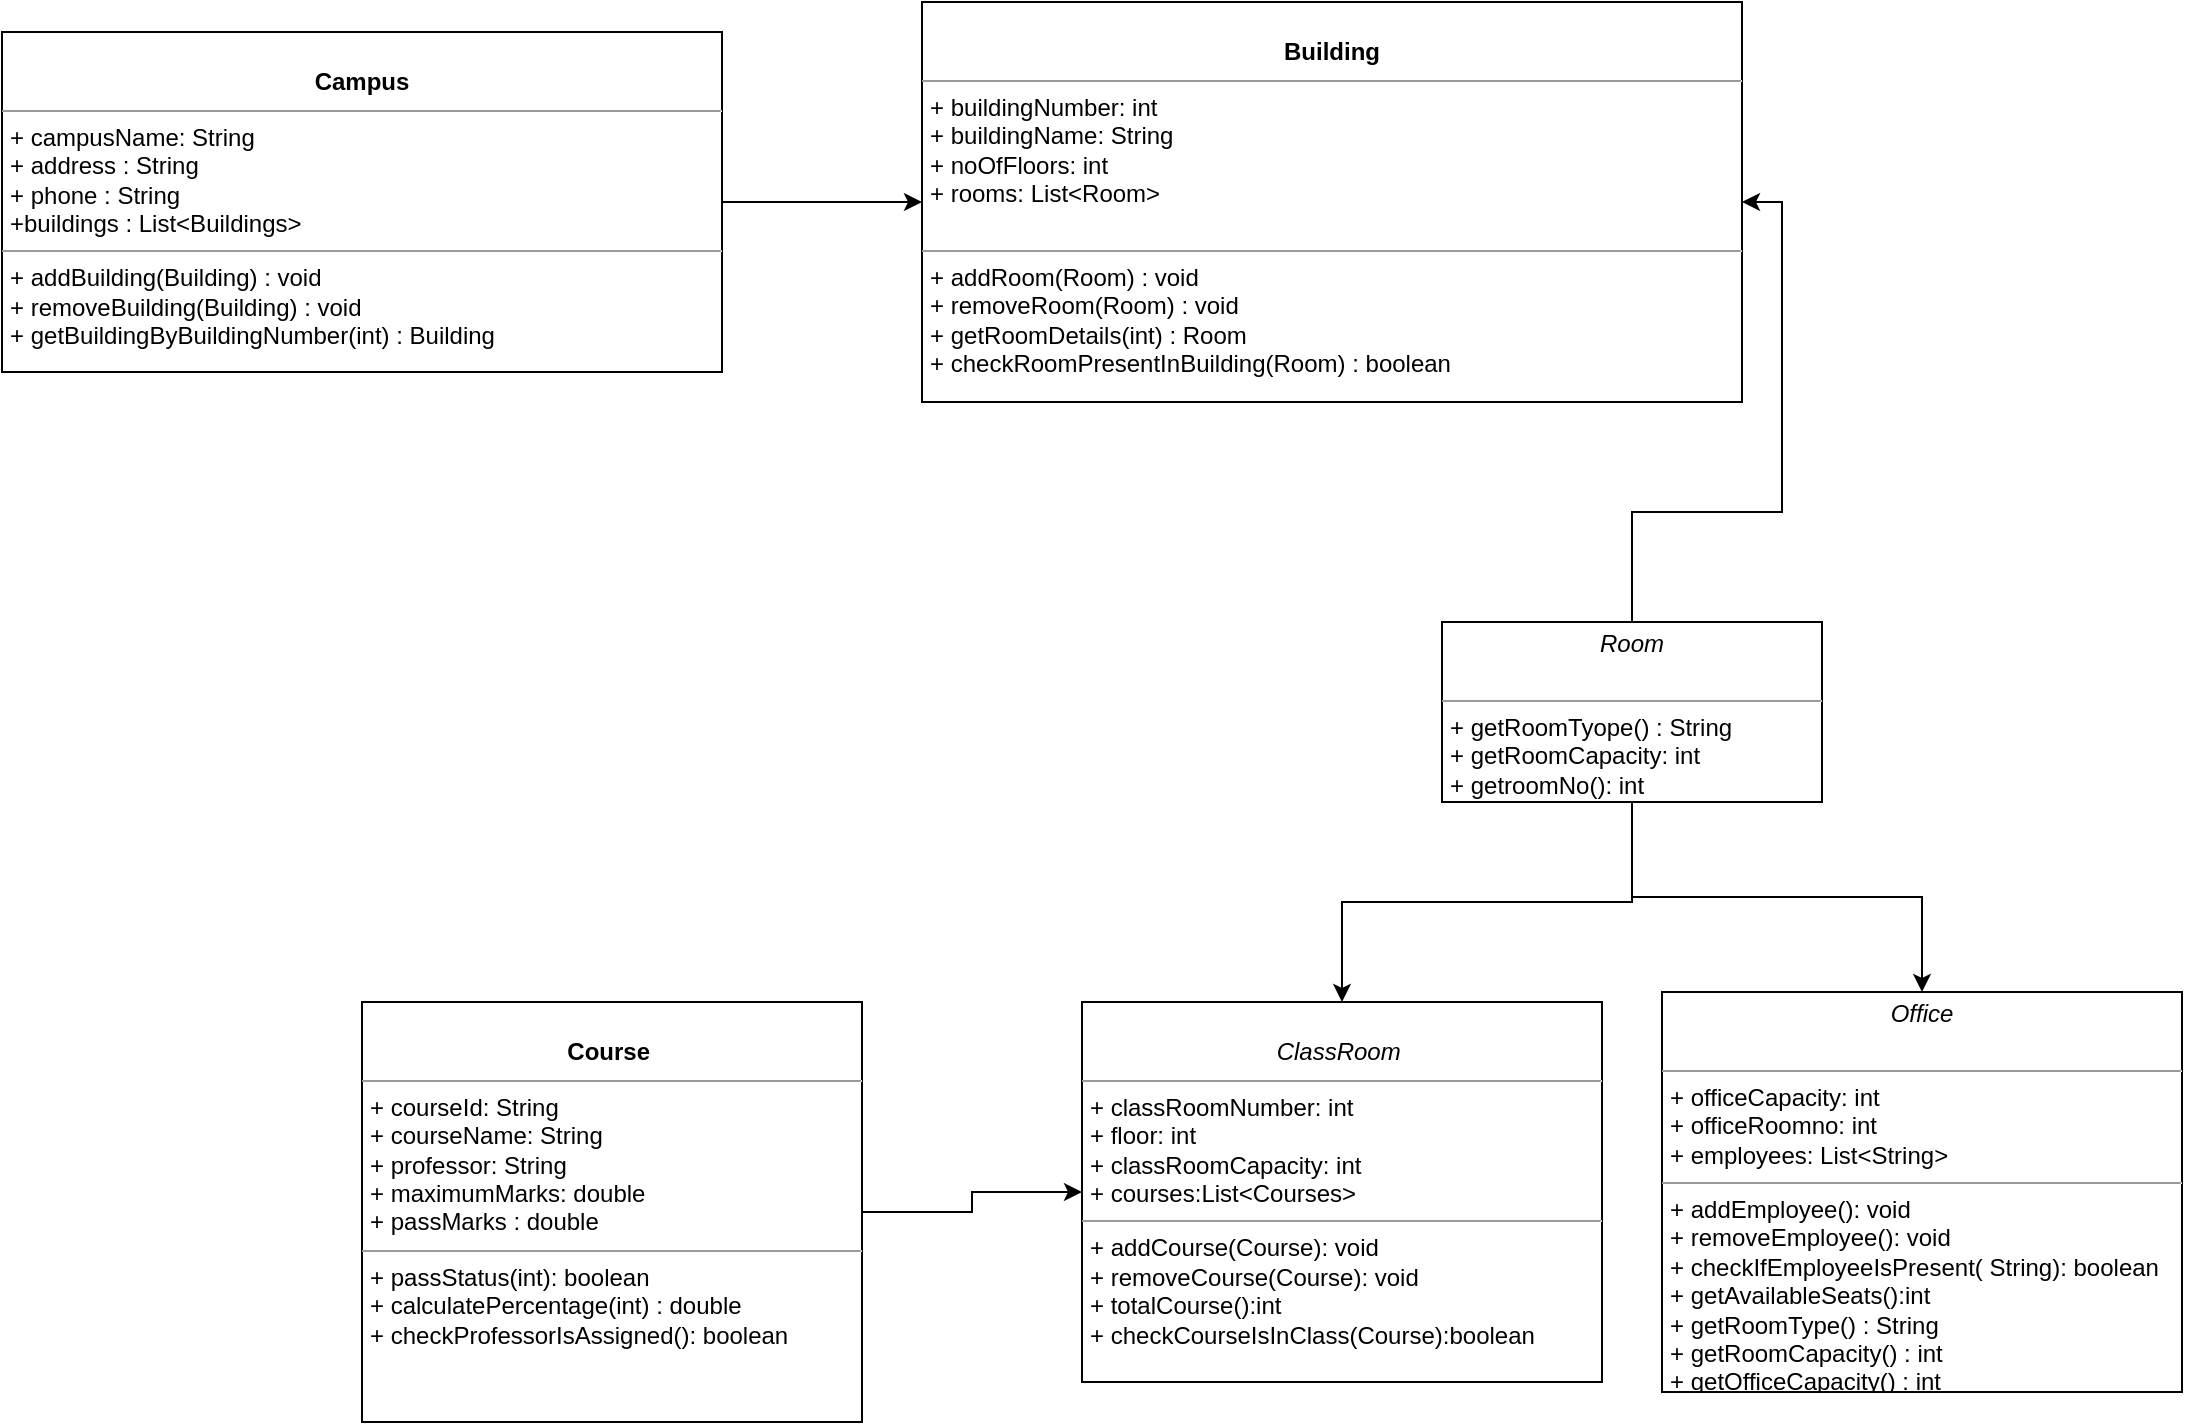 <mxfile version="20.3.0" type="device"><diagram id="nNqzSd3LpO5Vm0Xdv9EH" name="Page-1"><mxGraphModel dx="2354" dy="1854" grid="1" gridSize="10" guides="1" tooltips="1" connect="1" arrows="1" fold="1" page="1" pageScale="1" pageWidth="850" pageHeight="1100" math="0" shadow="0"><root><mxCell id="0"/><mxCell id="1" parent="0"/><mxCell id="Aj--Annz8UWwUXO2myQp-12" style="edgeStyle=orthogonalEdgeStyle;rounded=0;orthogonalLoop=1;jettySize=auto;html=1;exitX=0.5;exitY=1;exitDx=0;exitDy=0;" parent="1" source="Aj--Annz8UWwUXO2myQp-1" target="Aj--Annz8UWwUXO2myQp-11" edge="1"><mxGeometry relative="1" as="geometry"/></mxCell><mxCell id="Aj--Annz8UWwUXO2myQp-14" style="edgeStyle=orthogonalEdgeStyle;rounded=0;orthogonalLoop=1;jettySize=auto;html=1;exitX=0.5;exitY=1;exitDx=0;exitDy=0;entryX=0.5;entryY=0;entryDx=0;entryDy=0;" parent="1" source="Aj--Annz8UWwUXO2myQp-1" target="Aj--Annz8UWwUXO2myQp-13" edge="1"><mxGeometry relative="1" as="geometry"/></mxCell><mxCell id="7zkot6bEXpUtFG3Jucr--5" style="edgeStyle=orthogonalEdgeStyle;rounded=0;orthogonalLoop=1;jettySize=auto;html=1;entryX=1;entryY=0.5;entryDx=0;entryDy=0;" edge="1" parent="1" source="Aj--Annz8UWwUXO2myQp-1" target="Aj--Annz8UWwUXO2myQp-16"><mxGeometry relative="1" as="geometry"/></mxCell><mxCell id="Aj--Annz8UWwUXO2myQp-1" value="&lt;p style=&quot;margin:0px;margin-top:4px;text-align:center;&quot;&gt;&lt;i&gt;Room&lt;/i&gt;&lt;br&gt;&lt;br&gt;&lt;/p&gt;&lt;hr size=&quot;1&quot;&gt;&lt;p style=&quot;margin:0px;margin-left:4px;&quot;&gt;+ getRoomTyope() : String&amp;nbsp;&lt;/p&gt;&lt;p style=&quot;margin:0px;margin-left:4px;&quot;&gt;+ getRoomCapacity: int&lt;br&gt;+ getroomNo(): int&lt;/p&gt;" style="verticalAlign=top;align=left;overflow=fill;fontSize=12;fontFamily=Helvetica;html=1;" parent="1" vertex="1"><mxGeometry x="350" y="140" width="190" height="90" as="geometry"/></mxCell><mxCell id="Aj--Annz8UWwUXO2myQp-11" value="&lt;p style=&quot;margin:0px;margin-top:4px;text-align:center;&quot;&gt;&lt;br&gt;&lt;i&gt;ClassRoom&amp;nbsp;&lt;/i&gt;&lt;br&gt;&lt;/p&gt;&lt;hr size=&quot;1&quot;&gt;&lt;p style=&quot;margin:0px;margin-left:4px;&quot;&gt;+ classRoomNumber: int&lt;br&gt;+ floor: int&lt;/p&gt;&lt;p style=&quot;margin:0px;margin-left:4px;&quot;&gt;+ classRoomCapacity: int&lt;/p&gt;&lt;p style=&quot;margin:0px;margin-left:4px;&quot;&gt;+ courses:List&amp;lt;Courses&amp;gt;&lt;/p&gt;&lt;hr size=&quot;1&quot;&gt;&lt;p style=&quot;margin:0px;margin-left:4px;&quot;&gt;+ addCourse(Course): void&lt;br&gt;+ removeCourse(Course): void&lt;/p&gt;&lt;p style=&quot;margin:0px;margin-left:4px;&quot;&gt;+&amp;nbsp;totalCourse():int&lt;/p&gt;&lt;p style=&quot;margin:0px;margin-left:4px;&quot;&gt;+ checkCourseIsInClass(Course):boolean&lt;/p&gt;" style="verticalAlign=top;align=left;overflow=fill;fontSize=12;fontFamily=Helvetica;html=1;" parent="1" vertex="1"><mxGeometry x="170" y="330" width="260" height="190" as="geometry"/></mxCell><mxCell id="Aj--Annz8UWwUXO2myQp-13" value="&lt;p style=&quot;margin:0px;margin-top:4px;text-align:center;&quot;&gt;&lt;i&gt;Office&lt;/i&gt;&lt;br&gt;&lt;br&gt;&lt;/p&gt;&lt;hr size=&quot;1&quot;&gt;&lt;p style=&quot;margin:0px;margin-left:4px;&quot;&gt;+ officeCapacity: int&lt;br&gt;+ officeRoomno: int&lt;/p&gt;&lt;p style=&quot;margin:0px;margin-left:4px;&quot;&gt;+ employees: List&amp;lt;String&amp;gt;&lt;/p&gt;&lt;hr size=&quot;1&quot;&gt;&lt;p style=&quot;margin:0px;margin-left:4px;&quot;&gt;+ addEmployee(): void&lt;/p&gt;&lt;p style=&quot;margin:0px;margin-left:4px;&quot;&gt;+ removeEmployee(): void&lt;br&gt;+ checkIfEmployeeIsPresent( String): boolean&lt;/p&gt;&lt;p style=&quot;margin:0px;margin-left:4px;&quot;&gt;+ getAvailableSeats():int&lt;/p&gt;&lt;p style=&quot;margin:0px;margin-left:4px;&quot;&gt;+ getRoomType() : String&lt;/p&gt;&lt;p style=&quot;margin:0px;margin-left:4px;&quot;&gt;+ getRoomCapacity() : int&lt;/p&gt;&lt;p style=&quot;margin:0px;margin-left:4px;&quot;&gt;+ getOfficeCapacity() : int&lt;/p&gt;" style="verticalAlign=top;align=left;overflow=fill;fontSize=12;fontFamily=Helvetica;html=1;" parent="1" vertex="1"><mxGeometry x="460" y="325" width="260" height="200" as="geometry"/></mxCell><mxCell id="7zkot6bEXpUtFG3Jucr--6" style="edgeStyle=orthogonalEdgeStyle;rounded=0;orthogonalLoop=1;jettySize=auto;html=1;entryX=0;entryY=0.5;entryDx=0;entryDy=0;" edge="1" parent="1" source="Aj--Annz8UWwUXO2myQp-15" target="Aj--Annz8UWwUXO2myQp-16"><mxGeometry relative="1" as="geometry"/></mxCell><mxCell id="Aj--Annz8UWwUXO2myQp-15" value="&lt;p style=&quot;margin:0px;margin-top:4px;text-align:center;&quot;&gt;&lt;br&gt;&lt;b&gt;Campus&lt;/b&gt;&lt;/p&gt;&lt;hr size=&quot;1&quot;&gt;&lt;p style=&quot;margin:0px;margin-left:4px;&quot;&gt;+ campusName: String&lt;/p&gt;&lt;p style=&quot;margin:0px;margin-left:4px;&quot;&gt;+ address : String&lt;/p&gt;&lt;p style=&quot;margin:0px;margin-left:4px;&quot;&gt;+ phone : String&lt;/p&gt;&lt;p style=&quot;margin:0px;margin-left:4px;&quot;&gt;+buildings : List&amp;lt;Buildings&amp;gt;&lt;/p&gt;&lt;hr size=&quot;1&quot;&gt;&lt;p style=&quot;margin:0px;margin-left:4px;&quot;&gt;+ addBuilding(Building) : void&lt;/p&gt;&lt;p style=&quot;margin:0px;margin-left:4px;&quot;&gt;+ removeBuilding(Building) : void&lt;br&gt;&lt;/p&gt;&lt;p style=&quot;margin:0px;margin-left:4px;&quot;&gt;+ getBuildingByBuildingNumber(int) : Building&lt;/p&gt;" style="verticalAlign=top;align=left;overflow=fill;fontSize=12;fontFamily=Helvetica;html=1;" parent="1" vertex="1"><mxGeometry x="-370" y="-155" width="360" height="170" as="geometry"/></mxCell><mxCell id="Aj--Annz8UWwUXO2myQp-16" value="&lt;p style=&quot;margin:0px;margin-top:4px;text-align:center;&quot;&gt;&lt;br&gt;&lt;b&gt;Building&lt;/b&gt;&lt;/p&gt;&lt;hr size=&quot;1&quot;&gt;&lt;p style=&quot;margin:0px;margin-left:4px;&quot;&gt;+ buildingNumber: int&lt;br&gt;+ buildingName: String&lt;/p&gt;&lt;p style=&quot;margin:0px;margin-left:4px;&quot;&gt;+ noOfFloors: int&lt;br&gt;+ rooms: List&amp;lt;Room&amp;gt;&lt;br&gt;&lt;/p&gt;&lt;p style=&quot;margin:0px;margin-left:4px;&quot;&gt;&lt;br&gt;&lt;/p&gt;&lt;hr size=&quot;1&quot;&gt;&lt;p style=&quot;margin:0px;margin-left:4px;&quot;&gt;+ addRoom(Room) : void&lt;/p&gt;&lt;p style=&quot;margin:0px;margin-left:4px;&quot;&gt;+ removeRoom(Room) : void&lt;/p&gt;&lt;p style=&quot;margin:0px;margin-left:4px;&quot;&gt;+ getRoomDetails(int) : Room&lt;/p&gt;&lt;p style=&quot;margin:0px;margin-left:4px;&quot;&gt;+ checkRoomPresentInBuilding(Room) : boolean&lt;/p&gt;" style="verticalAlign=top;align=left;overflow=fill;fontSize=12;fontFamily=Helvetica;html=1;" parent="1" vertex="1"><mxGeometry x="90" y="-170" width="410" height="200" as="geometry"/></mxCell><mxCell id="7zkot6bEXpUtFG3Jucr--1" style="edgeStyle=orthogonalEdgeStyle;rounded=0;orthogonalLoop=1;jettySize=auto;html=1;" edge="1" parent="1" source="Aj--Annz8UWwUXO2myQp-20" target="Aj--Annz8UWwUXO2myQp-11"><mxGeometry relative="1" as="geometry"/></mxCell><mxCell id="Aj--Annz8UWwUXO2myQp-20" value="&lt;p style=&quot;margin:0px;margin-top:4px;text-align:center;&quot;&gt;&lt;br&gt;&lt;b&gt;Course&amp;nbsp;&lt;/b&gt;&lt;/p&gt;&lt;hr size=&quot;1&quot;&gt;&lt;p style=&quot;margin:0px;margin-left:4px;&quot;&gt;+ courseId: String&lt;br&gt;+ courseName: String&lt;/p&gt;&lt;p style=&quot;margin:0px;margin-left:4px;&quot;&gt;+ professor: String&lt;br&gt;&lt;/p&gt;&lt;p style=&quot;margin:0px;margin-left:4px;&quot;&gt;+ maximumMarks: double&lt;/p&gt;&lt;p style=&quot;margin:0px;margin-left:4px;&quot;&gt;+ passMarks : double&lt;/p&gt;&lt;hr size=&quot;1&quot;&gt;&lt;p style=&quot;margin:0px;margin-left:4px;&quot;&gt;+ passStatus(int): boolean&lt;br&gt;+ calculatePercentage(int) : double&lt;/p&gt;&lt;p style=&quot;margin:0px;margin-left:4px;&quot;&gt;+ checkProfessorIsAssigned(): boolean&lt;/p&gt;&lt;p style=&quot;margin:0px;margin-left:4px;&quot;&gt;&lt;br&gt;&lt;/p&gt;" style="verticalAlign=top;align=left;overflow=fill;fontSize=12;fontFamily=Helvetica;html=1;" parent="1" vertex="1"><mxGeometry x="-190" y="330" width="250" height="210" as="geometry"/></mxCell></root></mxGraphModel></diagram></mxfile>